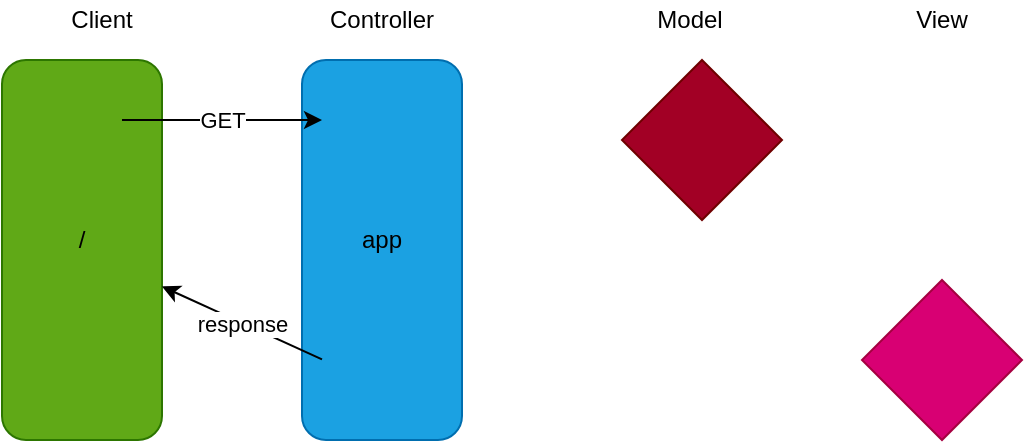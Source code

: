 <mxfile>
    <diagram id="96KRmkBeoFvQanmds89_" name="Page-1">
        <mxGraphModel dx="770" dy="545" grid="1" gridSize="10" guides="1" tooltips="1" connect="1" arrows="1" fold="1" page="1" pageScale="1" pageWidth="827" pageHeight="1169" math="0" shadow="0">
            <root>
                <mxCell id="0"/>
                <mxCell id="1" parent="0"/>
                <mxCell id="ovQAmrnUi_sFEZGPhHy2-1" value="Client&lt;br&gt;" style="text;html=1;strokeColor=none;fillColor=none;align=center;verticalAlign=middle;whiteSpace=wrap;rounded=0;" vertex="1" parent="1">
                    <mxGeometry x="80" y="140" width="40" height="20" as="geometry"/>
                </mxCell>
                <mxCell id="ovQAmrnUi_sFEZGPhHy2-2" value="Controller&lt;br&gt;" style="text;html=1;strokeColor=none;fillColor=none;align=center;verticalAlign=middle;whiteSpace=wrap;rounded=0;" vertex="1" parent="1">
                    <mxGeometry x="220" y="140" width="40" height="20" as="geometry"/>
                </mxCell>
                <mxCell id="ovQAmrnUi_sFEZGPhHy2-3" value="Model" style="text;html=1;strokeColor=none;fillColor=none;align=center;verticalAlign=middle;whiteSpace=wrap;rounded=0;" vertex="1" parent="1">
                    <mxGeometry x="374" y="140" width="40" height="20" as="geometry"/>
                </mxCell>
                <mxCell id="ovQAmrnUi_sFEZGPhHy2-4" value="View&lt;br&gt;" style="text;html=1;strokeColor=none;fillColor=none;align=center;verticalAlign=middle;whiteSpace=wrap;rounded=0;" vertex="1" parent="1">
                    <mxGeometry x="500" y="140" width="40" height="20" as="geometry"/>
                </mxCell>
                <mxCell id="ovQAmrnUi_sFEZGPhHy2-5" value="" style="rounded=1;whiteSpace=wrap;html=1;rotation=90;fillColor=#60a917;strokeColor=#2D7600;fontColor=#ffffff;" vertex="1" parent="1">
                    <mxGeometry x="-5" y="225" width="190" height="80" as="geometry"/>
                </mxCell>
                <mxCell id="ovQAmrnUi_sFEZGPhHy2-6" value="" style="rounded=1;whiteSpace=wrap;html=1;rotation=90;fillColor=#1ba1e2;strokeColor=#006EAF;fontColor=#ffffff;" vertex="1" parent="1">
                    <mxGeometry x="145" y="225" width="190" height="80" as="geometry"/>
                </mxCell>
                <mxCell id="ovQAmrnUi_sFEZGPhHy2-7" value="" style="rhombus;whiteSpace=wrap;html=1;fillColor=#a20025;strokeColor=#6F0000;fontColor=#ffffff;" vertex="1" parent="1">
                    <mxGeometry x="360" y="170" width="80" height="80" as="geometry"/>
                </mxCell>
                <mxCell id="ovQAmrnUi_sFEZGPhHy2-8" value="" style="rhombus;whiteSpace=wrap;html=1;fillColor=#d80073;strokeColor=#A50040;fontColor=#ffffff;" vertex="1" parent="1">
                    <mxGeometry x="480" y="280" width="80" height="80" as="geometry"/>
                </mxCell>
                <mxCell id="ovQAmrnUi_sFEZGPhHy2-12" value="app" style="text;html=1;strokeColor=none;fillColor=none;align=center;verticalAlign=middle;whiteSpace=wrap;rounded=0;" vertex="1" parent="1">
                    <mxGeometry x="220" y="250" width="40" height="20" as="geometry"/>
                </mxCell>
                <mxCell id="ovQAmrnUi_sFEZGPhHy2-13" value="/" style="text;html=1;strokeColor=none;fillColor=none;align=center;verticalAlign=middle;whiteSpace=wrap;rounded=0;" vertex="1" parent="1">
                    <mxGeometry x="70" y="250" width="40" height="20" as="geometry"/>
                </mxCell>
                <mxCell id="ovQAmrnUi_sFEZGPhHy2-14" value="" style="endArrow=classic;html=1;" edge="1" parent="1">
                    <mxGeometry relative="1" as="geometry">
                        <mxPoint x="110" y="200" as="sourcePoint"/>
                        <mxPoint x="210" y="200" as="targetPoint"/>
                    </mxGeometry>
                </mxCell>
                <mxCell id="ovQAmrnUi_sFEZGPhHy2-15" value="GET" style="edgeLabel;resizable=0;html=1;align=center;verticalAlign=middle;" connectable="0" vertex="1" parent="ovQAmrnUi_sFEZGPhHy2-14">
                    <mxGeometry relative="1" as="geometry"/>
                </mxCell>
                <mxCell id="ovQAmrnUi_sFEZGPhHy2-16" value="" style="endArrow=classic;html=1;" edge="1" parent="1" target="ovQAmrnUi_sFEZGPhHy2-5">
                    <mxGeometry relative="1" as="geometry">
                        <mxPoint x="210" y="319.66" as="sourcePoint"/>
                        <mxPoint x="310" y="319.66" as="targetPoint"/>
                    </mxGeometry>
                </mxCell>
                <mxCell id="ovQAmrnUi_sFEZGPhHy2-17" value="response" style="edgeLabel;resizable=0;html=1;align=center;verticalAlign=middle;" connectable="0" vertex="1" parent="ovQAmrnUi_sFEZGPhHy2-16">
                    <mxGeometry relative="1" as="geometry"/>
                </mxCell>
            </root>
        </mxGraphModel>
    </diagram>
</mxfile>